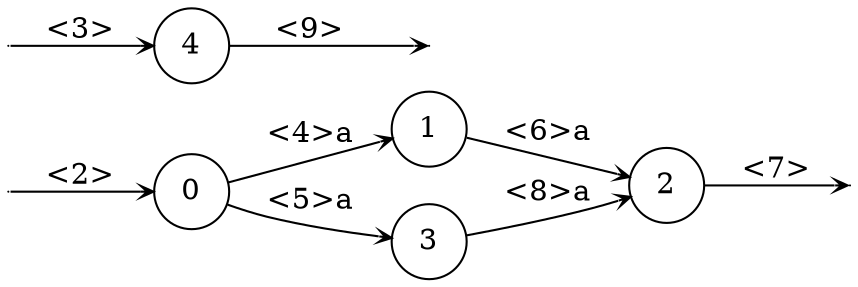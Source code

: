 digraph
{
  vcsn_context = "lal(a), zmin"
  rankdir = LR
  edge [arrowhead = vee, arrowsize = .6]
  {
    node [shape = point, width = 0]
    I0
    I4
    F2
    F4
  }
  {
    node [shape = circle, style = rounded, width = 0.5]
    0
    1
    2
    3
    4
  }
  I0 -> 0 [label = "<2>"]
  I4 -> 4 [label = "<3>"]
  0 -> 1 [label = "<4>a"]
  0 -> 3 [label = "<5>a"]
  1 -> 2 [label = "<6>a"]
  2 -> F2 [label = "<7>"]
  3 -> 2 [label = "<8>a"]
  4 -> F4 [label = "<9>"]
}

